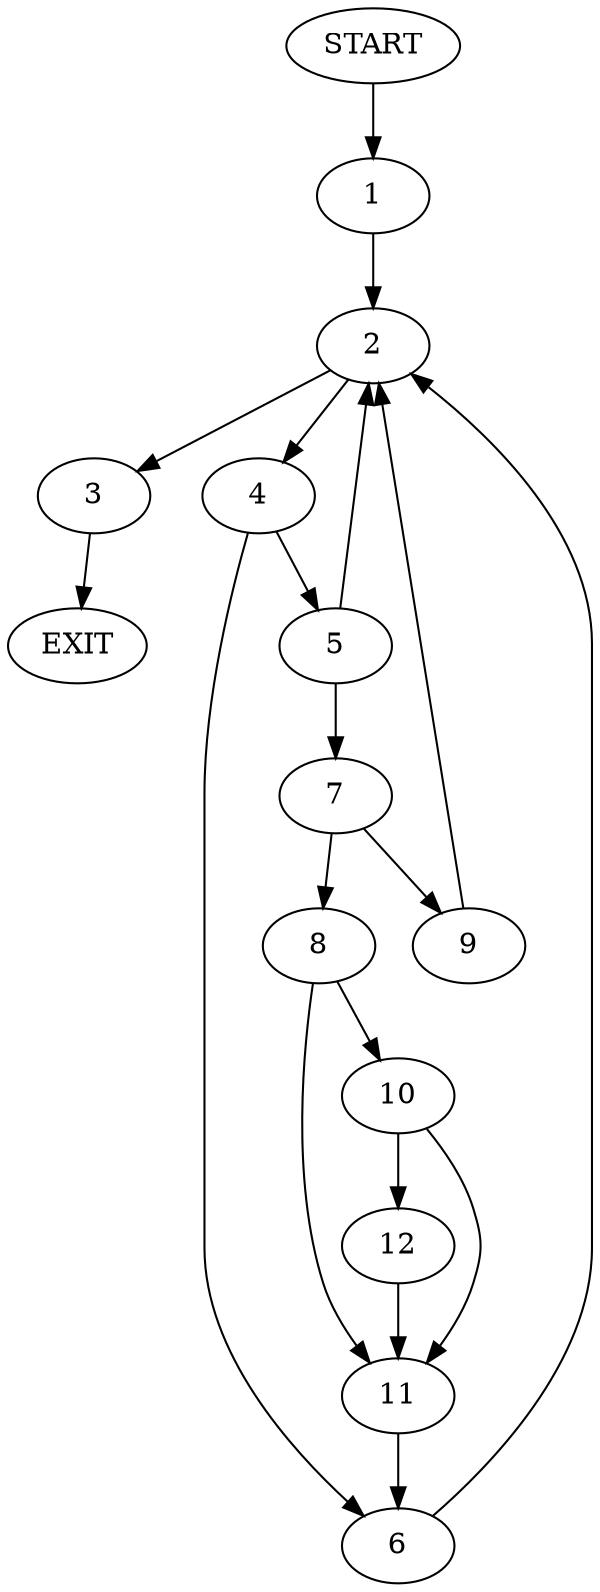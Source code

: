 digraph {
0 [label="START"]
13 [label="EXIT"]
0 -> 1
1 -> 2
2 -> 3
2 -> 4
3 -> 13
4 -> 5
4 -> 6
6 -> 2
5 -> 7
5 -> 2
7 -> 8
7 -> 9
8 -> 10
8 -> 11
9 -> 2
10 -> 11
10 -> 12
11 -> 6
12 -> 11
}
